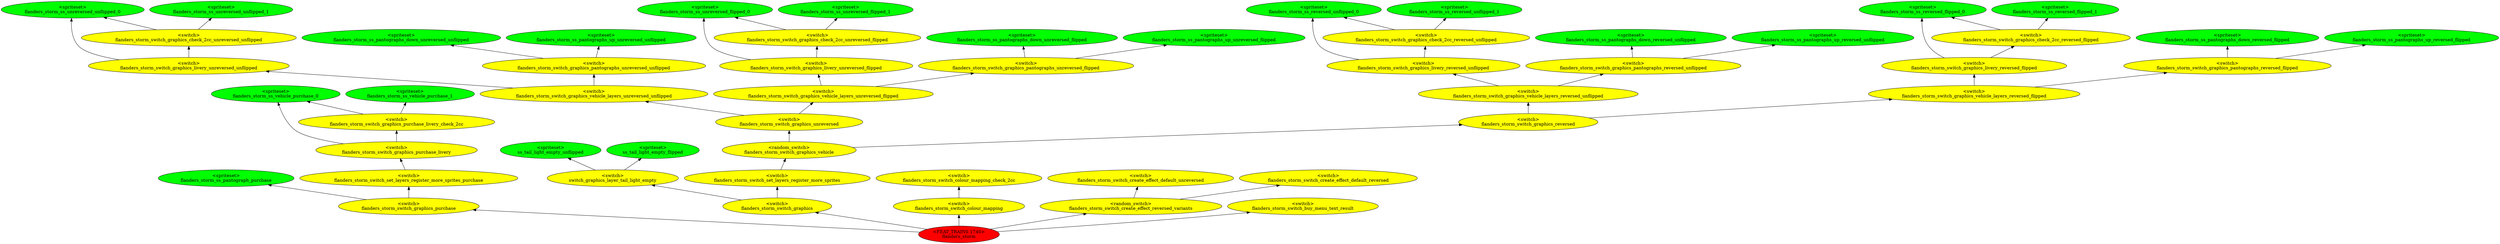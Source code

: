 digraph {
rankdir="BT"
ss_tail_light_empty_unflipped [fillcolor=green style="filled" label="<spriteset>\nss_tail_light_empty_unflipped"]
ss_tail_light_empty_flipped [fillcolor=green style="filled" label="<spriteset>\nss_tail_light_empty_flipped"]
switch_graphics_layer_tail_light_empty [fillcolor=yellow style="filled" label="<switch>\nswitch_graphics_layer_tail_light_empty"]
flanders_storm_ss_unreversed_unflipped_0 [fillcolor=green style="filled" label="<spriteset>\nflanders_storm_ss_unreversed_unflipped_0"]
flanders_storm_ss_unreversed_unflipped_1 [fillcolor=green style="filled" label="<spriteset>\nflanders_storm_ss_unreversed_unflipped_1"]
flanders_storm_switch_graphics_check_2cc_unreversed_unflipped [fillcolor=yellow style="filled" label="<switch>\nflanders_storm_switch_graphics_check_2cc_unreversed_unflipped"]
flanders_storm_switch_graphics_livery_unreversed_unflipped [fillcolor=yellow style="filled" label="<switch>\nflanders_storm_switch_graphics_livery_unreversed_unflipped"]
flanders_storm_ss_pantographs_down_unreversed_unflipped [fillcolor=green style="filled" label="<spriteset>\nflanders_storm_ss_pantographs_down_unreversed_unflipped"]
flanders_storm_ss_pantographs_up_unreversed_unflipped [fillcolor=green style="filled" label="<spriteset>\nflanders_storm_ss_pantographs_up_unreversed_unflipped"]
flanders_storm_switch_graphics_pantographs_unreversed_unflipped [fillcolor=yellow style="filled" label="<switch>\nflanders_storm_switch_graphics_pantographs_unreversed_unflipped"]
flanders_storm_switch_graphics_vehicle_layers_unreversed_unflipped [fillcolor=yellow style="filled" label="<switch>\nflanders_storm_switch_graphics_vehicle_layers_unreversed_unflipped"]
flanders_storm_ss_unreversed_flipped_0 [fillcolor=green style="filled" label="<spriteset>\nflanders_storm_ss_unreversed_flipped_0"]
flanders_storm_ss_unreversed_flipped_1 [fillcolor=green style="filled" label="<spriteset>\nflanders_storm_ss_unreversed_flipped_1"]
flanders_storm_switch_graphics_check_2cc_unreversed_flipped [fillcolor=yellow style="filled" label="<switch>\nflanders_storm_switch_graphics_check_2cc_unreversed_flipped"]
flanders_storm_switch_graphics_livery_unreversed_flipped [fillcolor=yellow style="filled" label="<switch>\nflanders_storm_switch_graphics_livery_unreversed_flipped"]
flanders_storm_ss_pantographs_down_unreversed_flipped [fillcolor=green style="filled" label="<spriteset>\nflanders_storm_ss_pantographs_down_unreversed_flipped"]
flanders_storm_ss_pantographs_up_unreversed_flipped [fillcolor=green style="filled" label="<spriteset>\nflanders_storm_ss_pantographs_up_unreversed_flipped"]
flanders_storm_switch_graphics_pantographs_unreversed_flipped [fillcolor=yellow style="filled" label="<switch>\nflanders_storm_switch_graphics_pantographs_unreversed_flipped"]
flanders_storm_switch_graphics_vehicle_layers_unreversed_flipped [fillcolor=yellow style="filled" label="<switch>\nflanders_storm_switch_graphics_vehicle_layers_unreversed_flipped"]
flanders_storm_switch_graphics_unreversed [fillcolor=yellow style="filled" label="<switch>\nflanders_storm_switch_graphics_unreversed"]
flanders_storm_ss_reversed_unflipped_0 [fillcolor=green style="filled" label="<spriteset>\nflanders_storm_ss_reversed_unflipped_0"]
flanders_storm_ss_reversed_unflipped_1 [fillcolor=green style="filled" label="<spriteset>\nflanders_storm_ss_reversed_unflipped_1"]
flanders_storm_switch_graphics_check_2cc_reversed_unflipped [fillcolor=yellow style="filled" label="<switch>\nflanders_storm_switch_graphics_check_2cc_reversed_unflipped"]
flanders_storm_switch_graphics_livery_reversed_unflipped [fillcolor=yellow style="filled" label="<switch>\nflanders_storm_switch_graphics_livery_reversed_unflipped"]
flanders_storm_ss_pantographs_down_reversed_unflipped [fillcolor=green style="filled" label="<spriteset>\nflanders_storm_ss_pantographs_down_reversed_unflipped"]
flanders_storm_ss_pantographs_up_reversed_unflipped [fillcolor=green style="filled" label="<spriteset>\nflanders_storm_ss_pantographs_up_reversed_unflipped"]
flanders_storm_switch_graphics_pantographs_reversed_unflipped [fillcolor=yellow style="filled" label="<switch>\nflanders_storm_switch_graphics_pantographs_reversed_unflipped"]
flanders_storm_switch_graphics_vehicle_layers_reversed_unflipped [fillcolor=yellow style="filled" label="<switch>\nflanders_storm_switch_graphics_vehicle_layers_reversed_unflipped"]
flanders_storm_ss_reversed_flipped_0 [fillcolor=green style="filled" label="<spriteset>\nflanders_storm_ss_reversed_flipped_0"]
flanders_storm_ss_reversed_flipped_1 [fillcolor=green style="filled" label="<spriteset>\nflanders_storm_ss_reversed_flipped_1"]
flanders_storm_switch_graphics_check_2cc_reversed_flipped [fillcolor=yellow style="filled" label="<switch>\nflanders_storm_switch_graphics_check_2cc_reversed_flipped"]
flanders_storm_switch_graphics_livery_reversed_flipped [fillcolor=yellow style="filled" label="<switch>\nflanders_storm_switch_graphics_livery_reversed_flipped"]
flanders_storm_ss_pantographs_down_reversed_flipped [fillcolor=green style="filled" label="<spriteset>\nflanders_storm_ss_pantographs_down_reversed_flipped"]
flanders_storm_ss_pantographs_up_reversed_flipped [fillcolor=green style="filled" label="<spriteset>\nflanders_storm_ss_pantographs_up_reversed_flipped"]
flanders_storm_switch_graphics_pantographs_reversed_flipped [fillcolor=yellow style="filled" label="<switch>\nflanders_storm_switch_graphics_pantographs_reversed_flipped"]
flanders_storm_switch_graphics_vehicle_layers_reversed_flipped [fillcolor=yellow style="filled" label="<switch>\nflanders_storm_switch_graphics_vehicle_layers_reversed_flipped"]
flanders_storm_switch_graphics_reversed [fillcolor=yellow style="filled" label="<switch>\nflanders_storm_switch_graphics_reversed"]
flanders_storm_switch_graphics_vehicle [fillcolor=yellow style="filled" label="<random_switch>\nflanders_storm_switch_graphics_vehicle"]
flanders_storm_ss_vehicle_purchase_0 [fillcolor=green style="filled" label="<spriteset>\nflanders_storm_ss_vehicle_purchase_0"]
flanders_storm_ss_vehicle_purchase_1 [fillcolor=green style="filled" label="<spriteset>\nflanders_storm_ss_vehicle_purchase_1"]
flanders_storm_switch_graphics_purchase_livery_check_2cc [fillcolor=yellow style="filled" label="<switch>\nflanders_storm_switch_graphics_purchase_livery_check_2cc"]
flanders_storm_switch_graphics_purchase_livery [fillcolor=yellow style="filled" label="<switch>\nflanders_storm_switch_graphics_purchase_livery"]
flanders_storm_ss_pantograph_purchase [fillcolor=green style="filled" label="<spriteset>\nflanders_storm_ss_pantograph_purchase"]
flanders_storm_switch_set_layers_register_more_sprites_purchase [fillcolor=yellow style="filled" label="<switch>\nflanders_storm_switch_set_layers_register_more_sprites_purchase"]
flanders_storm_switch_graphics_purchase [fillcolor=yellow style="filled" label="<switch>\nflanders_storm_switch_graphics_purchase"]
flanders_storm_switch_set_layers_register_more_sprites [fillcolor=yellow style="filled" label="<switch>\nflanders_storm_switch_set_layers_register_more_sprites"]
flanders_storm_switch_graphics [fillcolor=yellow style="filled" label="<switch>\nflanders_storm_switch_graphics"]
flanders_storm_switch_colour_mapping_check_2cc [fillcolor=yellow style="filled" label="<switch>\nflanders_storm_switch_colour_mapping_check_2cc"]
flanders_storm_switch_colour_mapping [fillcolor=yellow style="filled" label="<switch>\nflanders_storm_switch_colour_mapping"]
flanders_storm_switch_create_effect_default_unreversed [fillcolor=yellow style="filled" label="<switch>\nflanders_storm_switch_create_effect_default_unreversed"]
flanders_storm_switch_create_effect_default_reversed [fillcolor=yellow style="filled" label="<switch>\nflanders_storm_switch_create_effect_default_reversed"]
flanders_storm_switch_create_effect_reversed_variants [fillcolor=yellow style="filled" label="<random_switch>\nflanders_storm_switch_create_effect_reversed_variants"]
flanders_storm_switch_buy_menu_text_result [fillcolor=yellow style="filled" label="<switch>\nflanders_storm_switch_buy_menu_text_result"]
flanders_storm [fillcolor=red style="filled" label="<FEAT_TRAINS 1740>\nflanders_storm"]
flanders_storm_switch_graphics_vehicle->flanders_storm_switch_graphics_reversed
flanders_storm_switch_graphics_livery_unreversed_unflipped->flanders_storm_ss_unreversed_unflipped_0
flanders_storm_switch_graphics_livery_reversed_unflipped->flanders_storm_switch_graphics_check_2cc_reversed_unflipped
flanders_storm_switch_graphics_livery_unreversed_unflipped->flanders_storm_switch_graphics_check_2cc_unreversed_unflipped
flanders_storm_switch_set_layers_register_more_sprites_purchase->flanders_storm_switch_graphics_purchase_livery
flanders_storm_switch_graphics_livery_unreversed_flipped->flanders_storm_ss_unreversed_flipped_0
flanders_storm_switch_graphics_purchase->flanders_storm_ss_pantograph_purchase
flanders_storm_switch_graphics_purchase_livery->flanders_storm_switch_graphics_purchase_livery_check_2cc
flanders_storm_switch_set_layers_register_more_sprites->flanders_storm_switch_graphics_vehicle
flanders_storm_switch_graphics_check_2cc_unreversed_flipped->flanders_storm_ss_unreversed_flipped_1
flanders_storm_switch_graphics_vehicle_layers_reversed_flipped->flanders_storm_switch_graphics_pantographs_reversed_flipped
flanders_storm_switch_graphics_purchase_livery_check_2cc->flanders_storm_ss_vehicle_purchase_1
flanders_storm_switch_graphics_check_2cc_unreversed_unflipped->flanders_storm_ss_unreversed_unflipped_1
flanders_storm_switch_graphics_vehicle_layers_reversed_unflipped->flanders_storm_switch_graphics_livery_reversed_unflipped
switch_graphics_layer_tail_light_empty->ss_tail_light_empty_flipped
flanders_storm_switch_graphics_purchase_livery_check_2cc->flanders_storm_ss_vehicle_purchase_0
flanders_storm_switch_graphics_purchase_livery->flanders_storm_ss_vehicle_purchase_0
flanders_storm_switch_graphics_check_2cc_reversed_unflipped->flanders_storm_ss_reversed_unflipped_1
flanders_storm_switch_graphics_check_2cc_reversed_flipped->flanders_storm_ss_reversed_flipped_1
flanders_storm->flanders_storm_switch_create_effect_reversed_variants
flanders_storm_switch_graphics_pantographs_reversed_flipped->flanders_storm_ss_pantographs_down_reversed_flipped
flanders_storm_switch_graphics_vehicle_layers_reversed_flipped->flanders_storm_switch_graphics_livery_reversed_flipped
flanders_storm_switch_graphics_vehicle->flanders_storm_switch_graphics_unreversed
flanders_storm->flanders_storm_switch_graphics_purchase
flanders_storm_switch_graphics_vehicle_layers_unreversed_unflipped->flanders_storm_switch_graphics_livery_unreversed_unflipped
flanders_storm_switch_graphics_pantographs_unreversed_flipped->flanders_storm_ss_pantographs_up_unreversed_flipped
flanders_storm_switch_graphics_vehicle_layers_unreversed_unflipped->flanders_storm_switch_graphics_pantographs_unreversed_unflipped
flanders_storm_switch_graphics_livery_reversed_unflipped->flanders_storm_ss_reversed_unflipped_0
flanders_storm_switch_graphics_reversed->flanders_storm_switch_graphics_vehicle_layers_reversed_flipped
flanders_storm_switch_graphics_vehicle_layers_reversed_unflipped->flanders_storm_switch_graphics_pantographs_reversed_unflipped
flanders_storm_switch_graphics_check_2cc_reversed_unflipped->flanders_storm_ss_reversed_unflipped_0
flanders_storm_switch_graphics_pantographs_unreversed_flipped->flanders_storm_ss_pantographs_down_unreversed_flipped
flanders_storm_switch_graphics_pantographs_reversed_unflipped->flanders_storm_ss_pantographs_up_reversed_unflipped
flanders_storm_switch_graphics_unreversed->flanders_storm_switch_graphics_vehicle_layers_unreversed_unflipped
flanders_storm_switch_graphics_unreversed->flanders_storm_switch_graphics_vehicle_layers_unreversed_flipped
flanders_storm_switch_create_effect_reversed_variants->flanders_storm_switch_create_effect_default_reversed
flanders_storm_switch_graphics_livery_reversed_flipped->flanders_storm_switch_graphics_check_2cc_reversed_flipped
switch_graphics_layer_tail_light_empty->ss_tail_light_empty_unflipped
flanders_storm_switch_graphics_vehicle_layers_unreversed_flipped->flanders_storm_switch_graphics_livery_unreversed_flipped
flanders_storm_switch_graphics_check_2cc_unreversed_flipped->flanders_storm_ss_unreversed_flipped_0
flanders_storm_switch_create_effect_reversed_variants->flanders_storm_switch_create_effect_default_unreversed
flanders_storm_switch_graphics_pantographs_unreversed_unflipped->flanders_storm_ss_pantographs_up_unreversed_unflipped
flanders_storm_switch_graphics->switch_graphics_layer_tail_light_empty
flanders_storm_switch_graphics_vehicle_layers_unreversed_flipped->flanders_storm_switch_graphics_pantographs_unreversed_flipped
flanders_storm_switch_graphics_pantographs_unreversed_unflipped->flanders_storm_ss_pantographs_down_unreversed_unflipped
flanders_storm->flanders_storm_switch_graphics
flanders_storm_switch_graphics_livery_reversed_flipped->flanders_storm_ss_reversed_flipped_0
flanders_storm_switch_graphics_check_2cc_reversed_flipped->flanders_storm_ss_reversed_flipped_0
flanders_storm_switch_graphics_reversed->flanders_storm_switch_graphics_vehicle_layers_reversed_unflipped
flanders_storm_switch_graphics_pantographs_reversed_flipped->flanders_storm_ss_pantographs_up_reversed_flipped
flanders_storm_switch_graphics_purchase->flanders_storm_switch_set_layers_register_more_sprites_purchase
flanders_storm_switch_graphics->flanders_storm_switch_set_layers_register_more_sprites
flanders_storm->flanders_storm_switch_buy_menu_text_result
flanders_storm->flanders_storm_switch_colour_mapping
flanders_storm_switch_graphics_check_2cc_unreversed_unflipped->flanders_storm_ss_unreversed_unflipped_0
flanders_storm_switch_graphics_livery_unreversed_flipped->flanders_storm_switch_graphics_check_2cc_unreversed_flipped
flanders_storm_switch_graphics_pantographs_reversed_unflipped->flanders_storm_ss_pantographs_down_reversed_unflipped
flanders_storm_switch_colour_mapping->flanders_storm_switch_colour_mapping_check_2cc
}
